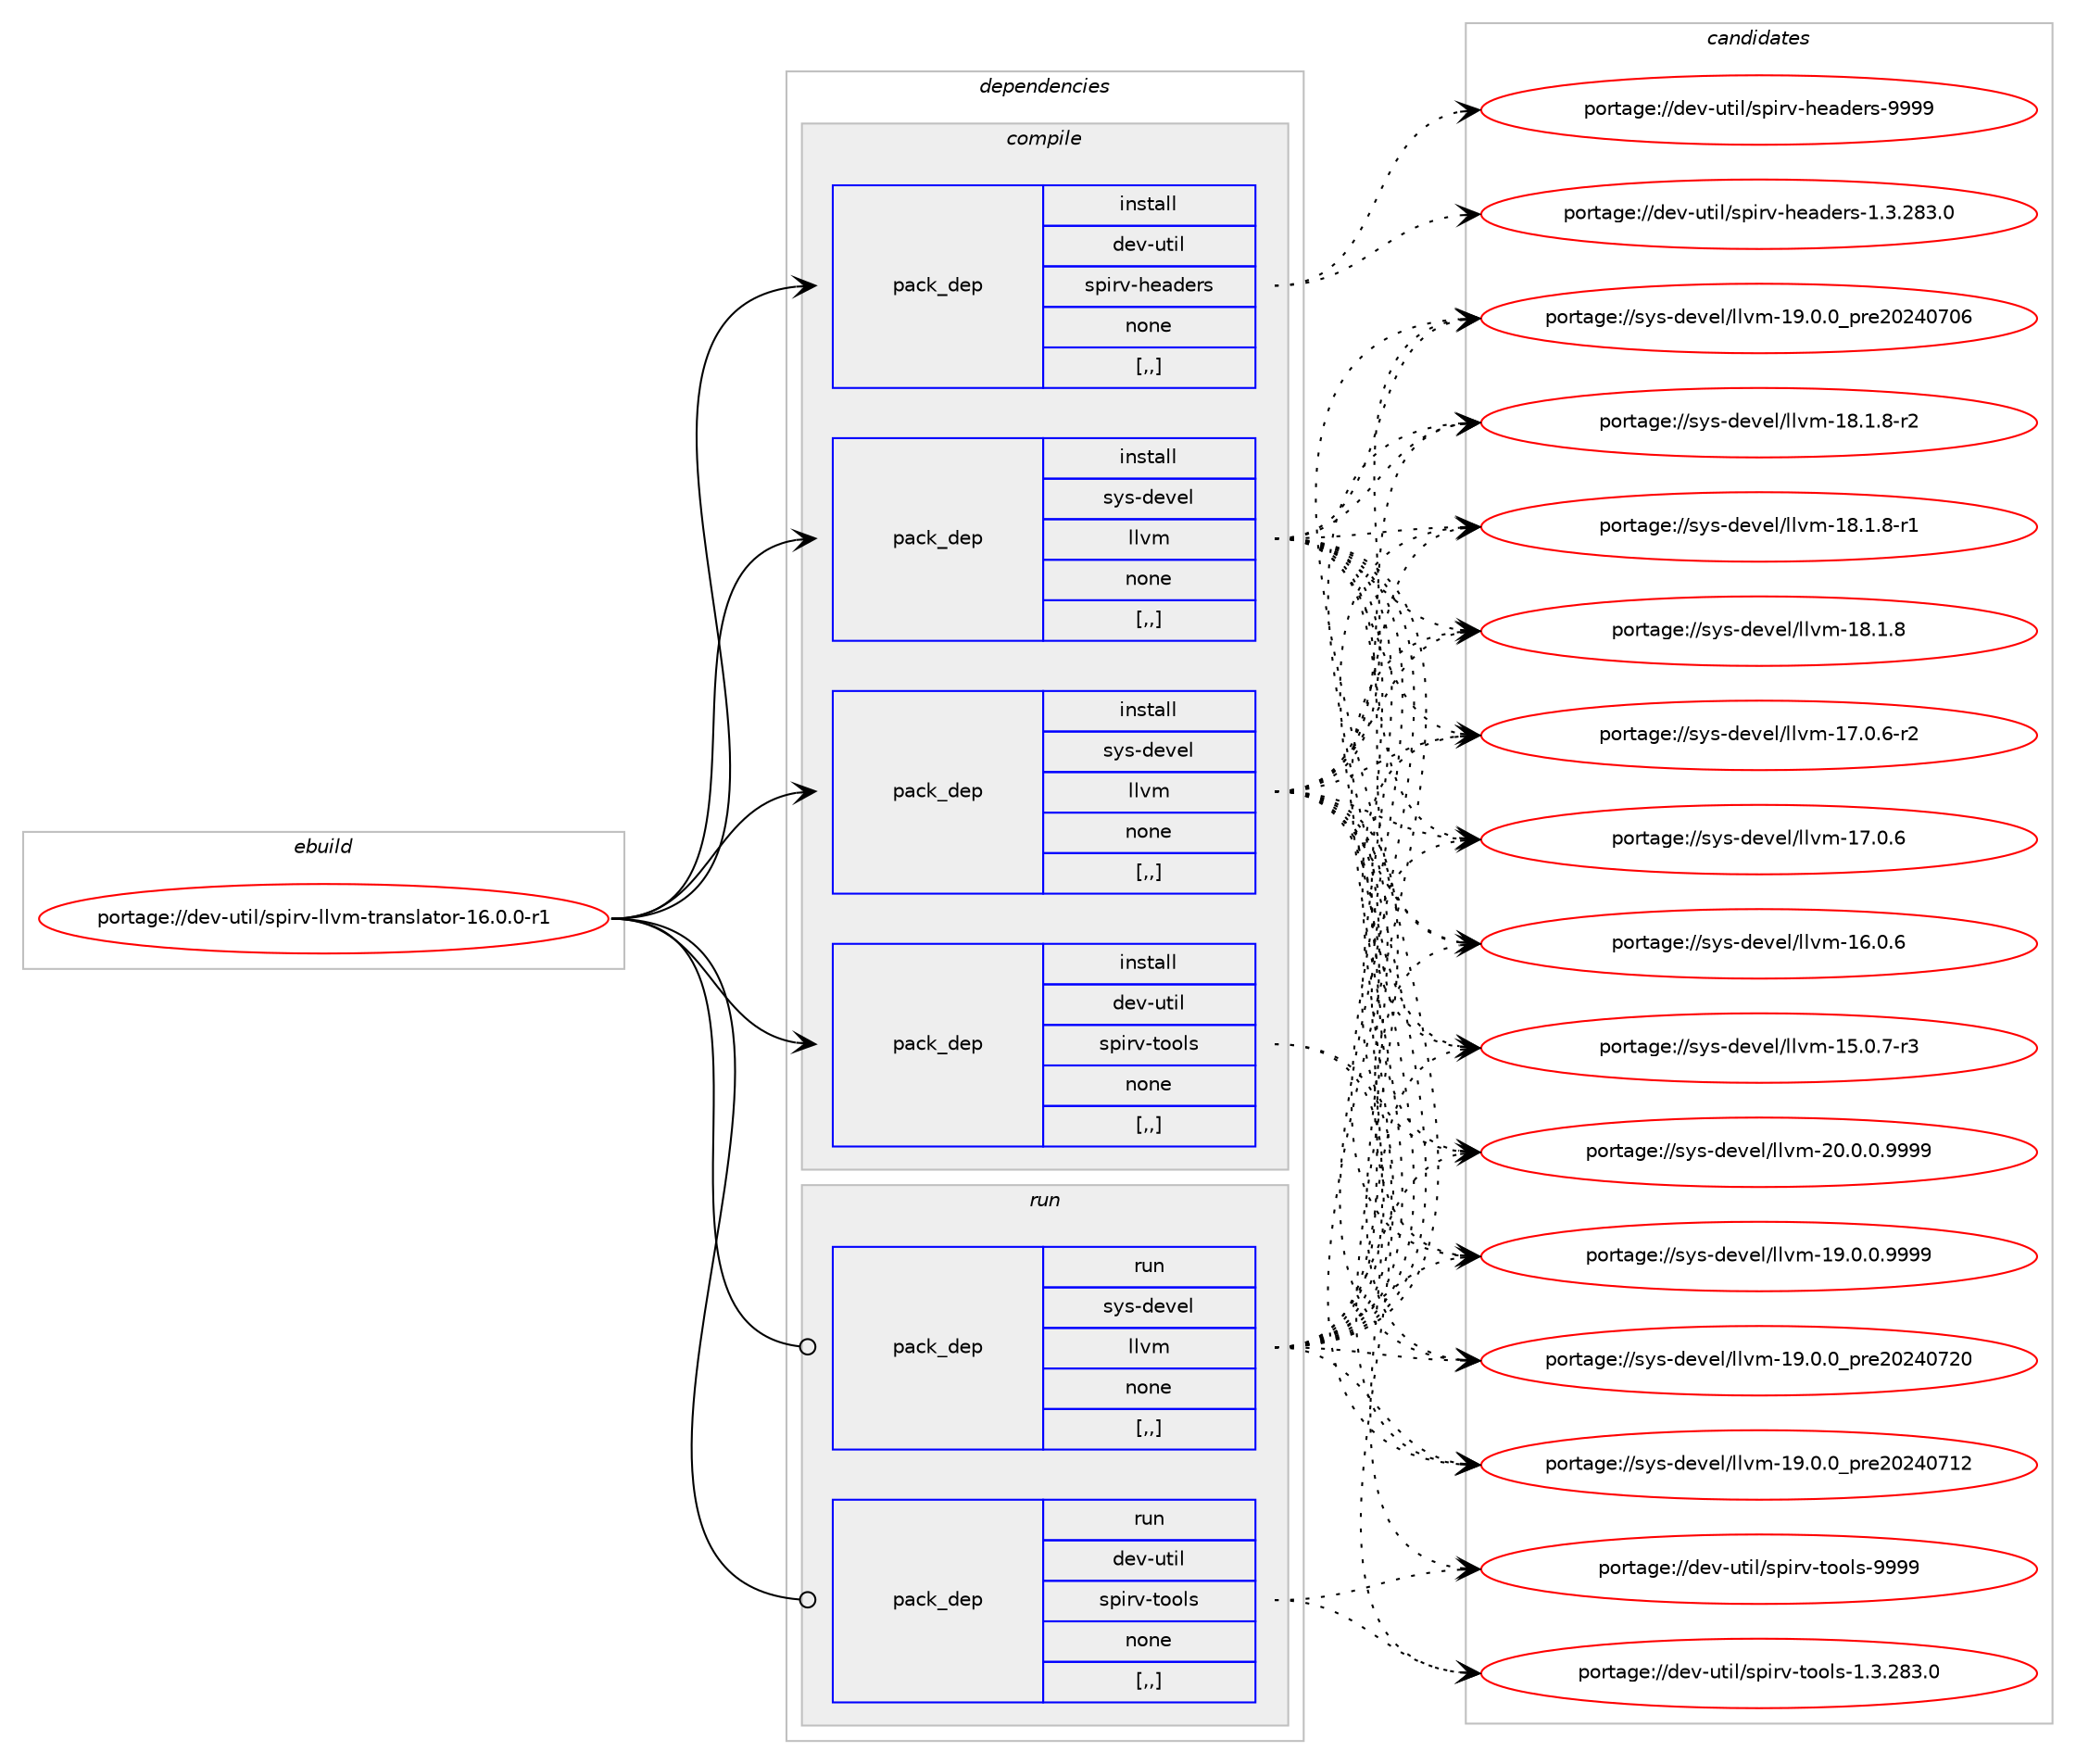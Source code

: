 digraph prolog {

# *************
# Graph options
# *************

newrank=true;
concentrate=true;
compound=true;
graph [rankdir=LR,fontname=Helvetica,fontsize=10,ranksep=1.5];#, ranksep=2.5, nodesep=0.2];
edge  [arrowhead=vee];
node  [fontname=Helvetica,fontsize=10];

# **********
# The ebuild
# **********

subgraph cluster_leftcol {
color=gray;
label=<<i>ebuild</i>>;
id [label="portage://dev-util/spirv-llvm-translator-16.0.0-r1", color=red, width=4, href="../dev-util/spirv-llvm-translator-16.0.0-r1.svg"];
}

# ****************
# The dependencies
# ****************

subgraph cluster_midcol {
color=gray;
label=<<i>dependencies</i>>;
subgraph cluster_compile {
fillcolor="#eeeeee";
style=filled;
label=<<i>compile</i>>;
subgraph pack156907 {
dependency220450 [label=<<TABLE BORDER="0" CELLBORDER="1" CELLSPACING="0" CELLPADDING="4" WIDTH="220"><TR><TD ROWSPAN="6" CELLPADDING="30">pack_dep</TD></TR><TR><TD WIDTH="110">install</TD></TR><TR><TD>dev-util</TD></TR><TR><TD>spirv-headers</TD></TR><TR><TD>none</TD></TR><TR><TD>[,,]</TD></TR></TABLE>>, shape=none, color=blue];
}
id:e -> dependency220450:w [weight=20,style="solid",arrowhead="vee"];
subgraph pack156908 {
dependency220451 [label=<<TABLE BORDER="0" CELLBORDER="1" CELLSPACING="0" CELLPADDING="4" WIDTH="220"><TR><TD ROWSPAN="6" CELLPADDING="30">pack_dep</TD></TR><TR><TD WIDTH="110">install</TD></TR><TR><TD>dev-util</TD></TR><TR><TD>spirv-tools</TD></TR><TR><TD>none</TD></TR><TR><TD>[,,]</TD></TR></TABLE>>, shape=none, color=blue];
}
id:e -> dependency220451:w [weight=20,style="solid",arrowhead="vee"];
subgraph pack156909 {
dependency220452 [label=<<TABLE BORDER="0" CELLBORDER="1" CELLSPACING="0" CELLPADDING="4" WIDTH="220"><TR><TD ROWSPAN="6" CELLPADDING="30">pack_dep</TD></TR><TR><TD WIDTH="110">install</TD></TR><TR><TD>sys-devel</TD></TR><TR><TD>llvm</TD></TR><TR><TD>none</TD></TR><TR><TD>[,,]</TD></TR></TABLE>>, shape=none, color=blue];
}
id:e -> dependency220452:w [weight=20,style="solid",arrowhead="vee"];
subgraph pack156910 {
dependency220453 [label=<<TABLE BORDER="0" CELLBORDER="1" CELLSPACING="0" CELLPADDING="4" WIDTH="220"><TR><TD ROWSPAN="6" CELLPADDING="30">pack_dep</TD></TR><TR><TD WIDTH="110">install</TD></TR><TR><TD>sys-devel</TD></TR><TR><TD>llvm</TD></TR><TR><TD>none</TD></TR><TR><TD>[,,]</TD></TR></TABLE>>, shape=none, color=blue];
}
id:e -> dependency220453:w [weight=20,style="solid",arrowhead="vee"];
}
subgraph cluster_compileandrun {
fillcolor="#eeeeee";
style=filled;
label=<<i>compile and run</i>>;
}
subgraph cluster_run {
fillcolor="#eeeeee";
style=filled;
label=<<i>run</i>>;
subgraph pack156911 {
dependency220454 [label=<<TABLE BORDER="0" CELLBORDER="1" CELLSPACING="0" CELLPADDING="4" WIDTH="220"><TR><TD ROWSPAN="6" CELLPADDING="30">pack_dep</TD></TR><TR><TD WIDTH="110">run</TD></TR><TR><TD>dev-util</TD></TR><TR><TD>spirv-tools</TD></TR><TR><TD>none</TD></TR><TR><TD>[,,]</TD></TR></TABLE>>, shape=none, color=blue];
}
id:e -> dependency220454:w [weight=20,style="solid",arrowhead="odot"];
subgraph pack156912 {
dependency220455 [label=<<TABLE BORDER="0" CELLBORDER="1" CELLSPACING="0" CELLPADDING="4" WIDTH="220"><TR><TD ROWSPAN="6" CELLPADDING="30">pack_dep</TD></TR><TR><TD WIDTH="110">run</TD></TR><TR><TD>sys-devel</TD></TR><TR><TD>llvm</TD></TR><TR><TD>none</TD></TR><TR><TD>[,,]</TD></TR></TABLE>>, shape=none, color=blue];
}
id:e -> dependency220455:w [weight=20,style="solid",arrowhead="odot"];
}
}

# **************
# The candidates
# **************

subgraph cluster_choices {
rank=same;
color=gray;
label=<<i>candidates</i>>;

subgraph choice156907 {
color=black;
nodesep=1;
choice100101118451171161051084711511210511411845104101971001011141154557575757 [label="portage://dev-util/spirv-headers-9999", color=red, width=4,href="../dev-util/spirv-headers-9999.svg"];
choice1001011184511711610510847115112105114118451041019710010111411545494651465056514648 [label="portage://dev-util/spirv-headers-1.3.283.0", color=red, width=4,href="../dev-util/spirv-headers-1.3.283.0.svg"];
dependency220450:e -> choice100101118451171161051084711511210511411845104101971001011141154557575757:w [style=dotted,weight="100"];
dependency220450:e -> choice1001011184511711610510847115112105114118451041019710010111411545494651465056514648:w [style=dotted,weight="100"];
}
subgraph choice156908 {
color=black;
nodesep=1;
choice1001011184511711610510847115112105114118451161111111081154557575757 [label="portage://dev-util/spirv-tools-9999", color=red, width=4,href="../dev-util/spirv-tools-9999.svg"];
choice10010111845117116105108471151121051141184511611111110811545494651465056514648 [label="portage://dev-util/spirv-tools-1.3.283.0", color=red, width=4,href="../dev-util/spirv-tools-1.3.283.0.svg"];
dependency220451:e -> choice1001011184511711610510847115112105114118451161111111081154557575757:w [style=dotted,weight="100"];
dependency220451:e -> choice10010111845117116105108471151121051141184511611111110811545494651465056514648:w [style=dotted,weight="100"];
}
subgraph choice156909 {
color=black;
nodesep=1;
choice1151211154510010111810110847108108118109455048464846484657575757 [label="portage://sys-devel/llvm-20.0.0.9999", color=red, width=4,href="../sys-devel/llvm-20.0.0.9999.svg"];
choice1151211154510010111810110847108108118109454957464846484657575757 [label="portage://sys-devel/llvm-19.0.0.9999", color=red, width=4,href="../sys-devel/llvm-19.0.0.9999.svg"];
choice115121115451001011181011084710810811810945495746484648951121141015048505248555048 [label="portage://sys-devel/llvm-19.0.0_pre20240720", color=red, width=4,href="../sys-devel/llvm-19.0.0_pre20240720.svg"];
choice115121115451001011181011084710810811810945495746484648951121141015048505248554950 [label="portage://sys-devel/llvm-19.0.0_pre20240712", color=red, width=4,href="../sys-devel/llvm-19.0.0_pre20240712.svg"];
choice115121115451001011181011084710810811810945495746484648951121141015048505248554854 [label="portage://sys-devel/llvm-19.0.0_pre20240706", color=red, width=4,href="../sys-devel/llvm-19.0.0_pre20240706.svg"];
choice1151211154510010111810110847108108118109454956464946564511450 [label="portage://sys-devel/llvm-18.1.8-r2", color=red, width=4,href="../sys-devel/llvm-18.1.8-r2.svg"];
choice1151211154510010111810110847108108118109454956464946564511449 [label="portage://sys-devel/llvm-18.1.8-r1", color=red, width=4,href="../sys-devel/llvm-18.1.8-r1.svg"];
choice115121115451001011181011084710810811810945495646494656 [label="portage://sys-devel/llvm-18.1.8", color=red, width=4,href="../sys-devel/llvm-18.1.8.svg"];
choice1151211154510010111810110847108108118109454955464846544511450 [label="portage://sys-devel/llvm-17.0.6-r2", color=red, width=4,href="../sys-devel/llvm-17.0.6-r2.svg"];
choice115121115451001011181011084710810811810945495546484654 [label="portage://sys-devel/llvm-17.0.6", color=red, width=4,href="../sys-devel/llvm-17.0.6.svg"];
choice115121115451001011181011084710810811810945495446484654 [label="portage://sys-devel/llvm-16.0.6", color=red, width=4,href="../sys-devel/llvm-16.0.6.svg"];
choice1151211154510010111810110847108108118109454953464846554511451 [label="portage://sys-devel/llvm-15.0.7-r3", color=red, width=4,href="../sys-devel/llvm-15.0.7-r3.svg"];
dependency220452:e -> choice1151211154510010111810110847108108118109455048464846484657575757:w [style=dotted,weight="100"];
dependency220452:e -> choice1151211154510010111810110847108108118109454957464846484657575757:w [style=dotted,weight="100"];
dependency220452:e -> choice115121115451001011181011084710810811810945495746484648951121141015048505248555048:w [style=dotted,weight="100"];
dependency220452:e -> choice115121115451001011181011084710810811810945495746484648951121141015048505248554950:w [style=dotted,weight="100"];
dependency220452:e -> choice115121115451001011181011084710810811810945495746484648951121141015048505248554854:w [style=dotted,weight="100"];
dependency220452:e -> choice1151211154510010111810110847108108118109454956464946564511450:w [style=dotted,weight="100"];
dependency220452:e -> choice1151211154510010111810110847108108118109454956464946564511449:w [style=dotted,weight="100"];
dependency220452:e -> choice115121115451001011181011084710810811810945495646494656:w [style=dotted,weight="100"];
dependency220452:e -> choice1151211154510010111810110847108108118109454955464846544511450:w [style=dotted,weight="100"];
dependency220452:e -> choice115121115451001011181011084710810811810945495546484654:w [style=dotted,weight="100"];
dependency220452:e -> choice115121115451001011181011084710810811810945495446484654:w [style=dotted,weight="100"];
dependency220452:e -> choice1151211154510010111810110847108108118109454953464846554511451:w [style=dotted,weight="100"];
}
subgraph choice156910 {
color=black;
nodesep=1;
choice1151211154510010111810110847108108118109455048464846484657575757 [label="portage://sys-devel/llvm-20.0.0.9999", color=red, width=4,href="../sys-devel/llvm-20.0.0.9999.svg"];
choice1151211154510010111810110847108108118109454957464846484657575757 [label="portage://sys-devel/llvm-19.0.0.9999", color=red, width=4,href="../sys-devel/llvm-19.0.0.9999.svg"];
choice115121115451001011181011084710810811810945495746484648951121141015048505248555048 [label="portage://sys-devel/llvm-19.0.0_pre20240720", color=red, width=4,href="../sys-devel/llvm-19.0.0_pre20240720.svg"];
choice115121115451001011181011084710810811810945495746484648951121141015048505248554950 [label="portage://sys-devel/llvm-19.0.0_pre20240712", color=red, width=4,href="../sys-devel/llvm-19.0.0_pre20240712.svg"];
choice115121115451001011181011084710810811810945495746484648951121141015048505248554854 [label="portage://sys-devel/llvm-19.0.0_pre20240706", color=red, width=4,href="../sys-devel/llvm-19.0.0_pre20240706.svg"];
choice1151211154510010111810110847108108118109454956464946564511450 [label="portage://sys-devel/llvm-18.1.8-r2", color=red, width=4,href="../sys-devel/llvm-18.1.8-r2.svg"];
choice1151211154510010111810110847108108118109454956464946564511449 [label="portage://sys-devel/llvm-18.1.8-r1", color=red, width=4,href="../sys-devel/llvm-18.1.8-r1.svg"];
choice115121115451001011181011084710810811810945495646494656 [label="portage://sys-devel/llvm-18.1.8", color=red, width=4,href="../sys-devel/llvm-18.1.8.svg"];
choice1151211154510010111810110847108108118109454955464846544511450 [label="portage://sys-devel/llvm-17.0.6-r2", color=red, width=4,href="../sys-devel/llvm-17.0.6-r2.svg"];
choice115121115451001011181011084710810811810945495546484654 [label="portage://sys-devel/llvm-17.0.6", color=red, width=4,href="../sys-devel/llvm-17.0.6.svg"];
choice115121115451001011181011084710810811810945495446484654 [label="portage://sys-devel/llvm-16.0.6", color=red, width=4,href="../sys-devel/llvm-16.0.6.svg"];
choice1151211154510010111810110847108108118109454953464846554511451 [label="portage://sys-devel/llvm-15.0.7-r3", color=red, width=4,href="../sys-devel/llvm-15.0.7-r3.svg"];
dependency220453:e -> choice1151211154510010111810110847108108118109455048464846484657575757:w [style=dotted,weight="100"];
dependency220453:e -> choice1151211154510010111810110847108108118109454957464846484657575757:w [style=dotted,weight="100"];
dependency220453:e -> choice115121115451001011181011084710810811810945495746484648951121141015048505248555048:w [style=dotted,weight="100"];
dependency220453:e -> choice115121115451001011181011084710810811810945495746484648951121141015048505248554950:w [style=dotted,weight="100"];
dependency220453:e -> choice115121115451001011181011084710810811810945495746484648951121141015048505248554854:w [style=dotted,weight="100"];
dependency220453:e -> choice1151211154510010111810110847108108118109454956464946564511450:w [style=dotted,weight="100"];
dependency220453:e -> choice1151211154510010111810110847108108118109454956464946564511449:w [style=dotted,weight="100"];
dependency220453:e -> choice115121115451001011181011084710810811810945495646494656:w [style=dotted,weight="100"];
dependency220453:e -> choice1151211154510010111810110847108108118109454955464846544511450:w [style=dotted,weight="100"];
dependency220453:e -> choice115121115451001011181011084710810811810945495546484654:w [style=dotted,weight="100"];
dependency220453:e -> choice115121115451001011181011084710810811810945495446484654:w [style=dotted,weight="100"];
dependency220453:e -> choice1151211154510010111810110847108108118109454953464846554511451:w [style=dotted,weight="100"];
}
subgraph choice156911 {
color=black;
nodesep=1;
choice1001011184511711610510847115112105114118451161111111081154557575757 [label="portage://dev-util/spirv-tools-9999", color=red, width=4,href="../dev-util/spirv-tools-9999.svg"];
choice10010111845117116105108471151121051141184511611111110811545494651465056514648 [label="portage://dev-util/spirv-tools-1.3.283.0", color=red, width=4,href="../dev-util/spirv-tools-1.3.283.0.svg"];
dependency220454:e -> choice1001011184511711610510847115112105114118451161111111081154557575757:w [style=dotted,weight="100"];
dependency220454:e -> choice10010111845117116105108471151121051141184511611111110811545494651465056514648:w [style=dotted,weight="100"];
}
subgraph choice156912 {
color=black;
nodesep=1;
choice1151211154510010111810110847108108118109455048464846484657575757 [label="portage://sys-devel/llvm-20.0.0.9999", color=red, width=4,href="../sys-devel/llvm-20.0.0.9999.svg"];
choice1151211154510010111810110847108108118109454957464846484657575757 [label="portage://sys-devel/llvm-19.0.0.9999", color=red, width=4,href="../sys-devel/llvm-19.0.0.9999.svg"];
choice115121115451001011181011084710810811810945495746484648951121141015048505248555048 [label="portage://sys-devel/llvm-19.0.0_pre20240720", color=red, width=4,href="../sys-devel/llvm-19.0.0_pre20240720.svg"];
choice115121115451001011181011084710810811810945495746484648951121141015048505248554950 [label="portage://sys-devel/llvm-19.0.0_pre20240712", color=red, width=4,href="../sys-devel/llvm-19.0.0_pre20240712.svg"];
choice115121115451001011181011084710810811810945495746484648951121141015048505248554854 [label="portage://sys-devel/llvm-19.0.0_pre20240706", color=red, width=4,href="../sys-devel/llvm-19.0.0_pre20240706.svg"];
choice1151211154510010111810110847108108118109454956464946564511450 [label="portage://sys-devel/llvm-18.1.8-r2", color=red, width=4,href="../sys-devel/llvm-18.1.8-r2.svg"];
choice1151211154510010111810110847108108118109454956464946564511449 [label="portage://sys-devel/llvm-18.1.8-r1", color=red, width=4,href="../sys-devel/llvm-18.1.8-r1.svg"];
choice115121115451001011181011084710810811810945495646494656 [label="portage://sys-devel/llvm-18.1.8", color=red, width=4,href="../sys-devel/llvm-18.1.8.svg"];
choice1151211154510010111810110847108108118109454955464846544511450 [label="portage://sys-devel/llvm-17.0.6-r2", color=red, width=4,href="../sys-devel/llvm-17.0.6-r2.svg"];
choice115121115451001011181011084710810811810945495546484654 [label="portage://sys-devel/llvm-17.0.6", color=red, width=4,href="../sys-devel/llvm-17.0.6.svg"];
choice115121115451001011181011084710810811810945495446484654 [label="portage://sys-devel/llvm-16.0.6", color=red, width=4,href="../sys-devel/llvm-16.0.6.svg"];
choice1151211154510010111810110847108108118109454953464846554511451 [label="portage://sys-devel/llvm-15.0.7-r3", color=red, width=4,href="../sys-devel/llvm-15.0.7-r3.svg"];
dependency220455:e -> choice1151211154510010111810110847108108118109455048464846484657575757:w [style=dotted,weight="100"];
dependency220455:e -> choice1151211154510010111810110847108108118109454957464846484657575757:w [style=dotted,weight="100"];
dependency220455:e -> choice115121115451001011181011084710810811810945495746484648951121141015048505248555048:w [style=dotted,weight="100"];
dependency220455:e -> choice115121115451001011181011084710810811810945495746484648951121141015048505248554950:w [style=dotted,weight="100"];
dependency220455:e -> choice115121115451001011181011084710810811810945495746484648951121141015048505248554854:w [style=dotted,weight="100"];
dependency220455:e -> choice1151211154510010111810110847108108118109454956464946564511450:w [style=dotted,weight="100"];
dependency220455:e -> choice1151211154510010111810110847108108118109454956464946564511449:w [style=dotted,weight="100"];
dependency220455:e -> choice115121115451001011181011084710810811810945495646494656:w [style=dotted,weight="100"];
dependency220455:e -> choice1151211154510010111810110847108108118109454955464846544511450:w [style=dotted,weight="100"];
dependency220455:e -> choice115121115451001011181011084710810811810945495546484654:w [style=dotted,weight="100"];
dependency220455:e -> choice115121115451001011181011084710810811810945495446484654:w [style=dotted,weight="100"];
dependency220455:e -> choice1151211154510010111810110847108108118109454953464846554511451:w [style=dotted,weight="100"];
}
}

}

